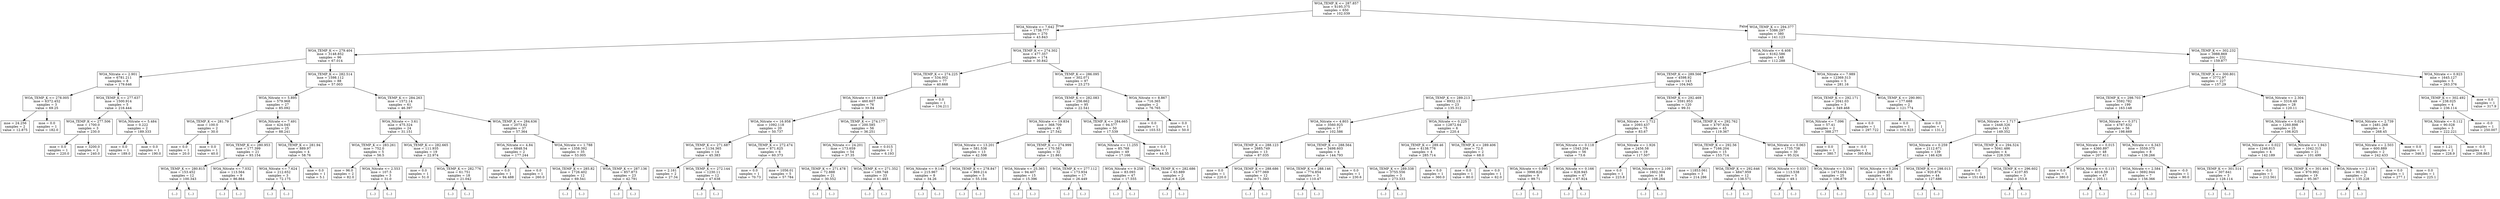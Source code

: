 digraph Tree {
node [shape=box] ;
0 [label="WOA_TEMP_K <= 287.857\nmse = 6195.375\nsamples = 650\nvalue = 102.039"] ;
1 [label="WOA_Nitrate <= 7.642\nmse = 1738.777\nsamples = 270\nvalue = 43.843"] ;
0 -> 1 [labeldistance=2.5, labelangle=45, headlabel="True"] ;
2 [label="WOA_TEMP_K <= 279.404\nmse = 3148.852\nsamples = 96\nvalue = 67.014"] ;
1 -> 2 ;
3 [label="WOA_Nitrate <= 2.901\nmse = 6781.211\nsamples = 8\nvalue = 179.646"] ;
2 -> 3 ;
4 [label="WOA_TEMP_K <= 278.005\nmse = 6372.452\nsamples = 3\nvalue = 69.25"] ;
3 -> 4 ;
5 [label="mse = 24.256\nsamples = 2\nvalue = 12.875"] ;
4 -> 5 ;
6 [label="mse = 0.0\nsamples = 1\nvalue = 182.0"] ;
4 -> 6 ;
7 [label="WOA_TEMP_K <= 277.637\nmse = 1500.914\nsamples = 5\nvalue = 216.444"] ;
3 -> 7 ;
8 [label="WOA_TEMP_K <= 277.506\nmse = 1700.0\nsamples = 3\nvalue = 230.0"] ;
7 -> 8 ;
9 [label="mse = 0.0\nsamples = 1\nvalue = 220.0"] ;
8 -> 9 ;
10 [label="mse = 3200.0\nsamples = 2\nvalue = 240.0"] ;
8 -> 10 ;
11 [label="WOA_Nitrate <= 5.484\nmse = 0.222\nsamples = 2\nvalue = 189.333"] ;
7 -> 11 ;
12 [label="mse = 0.0\nsamples = 1\nvalue = 189.0"] ;
11 -> 12 ;
13 [label="mse = 0.0\nsamples = 1\nvalue = 190.0"] ;
11 -> 13 ;
14 [label="WOA_TEMP_K <= 282.514\nmse = 1598.112\nsamples = 88\nvalue = 57.003"] ;
2 -> 14 ;
15 [label="WOA_Nitrate <= 5.895\nmse = 579.968\nsamples = 27\nvalue = 85.092"] ;
14 -> 15 ;
16 [label="WOA_TEMP_K <= 281.79\nmse = 100.0\nsamples = 2\nvalue = 30.0"] ;
15 -> 16 ;
17 [label="mse = 0.0\nsamples = 1\nvalue = 20.0"] ;
16 -> 17 ;
18 [label="mse = 0.0\nsamples = 1\nvalue = 40.0"] ;
16 -> 18 ;
19 [label="WOA_Nitrate <= 7.491\nmse = 424.045\nsamples = 25\nvalue = 88.241"] ;
15 -> 19 ;
20 [label="WOA_TEMP_K <= 280.953\nmse = 177.399\nsamples = 21\nvalue = 93.154"] ;
19 -> 20 ;
21 [label="WOA_TEMP_K <= 280.815\nmse = 153.452\nsamples = 12\nvalue = 100.343"] ;
20 -> 21 ;
22 [label="(...)"] ;
21 -> 22 ;
37 [label="(...)"] ;
21 -> 37 ;
38 [label="WOA_Nitrate <= 7.032\nmse = 113.564\nsamples = 9\nvalue = 86.864"] ;
20 -> 38 ;
39 [label="(...)"] ;
38 -> 39 ;
46 [label="(...)"] ;
38 -> 46 ;
47 [label="WOA_TEMP_K <= 281.94\nmse = 889.97\nsamples = 4\nvalue = 58.76"] ;
19 -> 47 ;
48 [label="WOA_Nitrate <= 7.624\nmse = 212.652\nsamples = 3\nvalue = 72.175"] ;
47 -> 48 ;
49 [label="(...)"] ;
48 -> 49 ;
52 [label="(...)"] ;
48 -> 52 ;
53 [label="mse = 0.0\nsamples = 1\nvalue = 5.1"] ;
47 -> 53 ;
54 [label="WOA_TEMP_K <= 284.263\nmse = 1572.14\nsamples = 61\nvalue = 46.397"] ;
14 -> 54 ;
55 [label="WOA_Nitrate <= 3.61\nmse = 475.324\nsamples = 24\nvalue = 31.151"] ;
54 -> 55 ;
56 [label="WOA_TEMP_K <= 283.261\nmse = 752.0\nsamples = 5\nvalue = 56.5"] ;
55 -> 56 ;
57 [label="mse = 96.0\nsamples = 2\nvalue = 82.0"] ;
56 -> 57 ;
58 [label="WOA_Nitrate <= 2.553\nmse = 107.5\nsamples = 3\nvalue = 31.0"] ;
56 -> 58 ;
59 [label="(...)"] ;
58 -> 59 ;
60 [label="(...)"] ;
58 -> 60 ;
61 [label="WOA_TEMP_K <= 282.665\nmse = 111.935\nsamples = 19\nvalue = 22.974"] ;
55 -> 61 ;
62 [label="mse = 0.0\nsamples = 1\nvalue = 51.0"] ;
61 -> 62 ;
63 [label="WOA_TEMP_K <= 282.776\nmse = 61.751\nsamples = 18\nvalue = 21.042"] ;
61 -> 63 ;
64 [label="(...)"] ;
63 -> 64 ;
65 [label="(...)"] ;
63 -> 65 ;
78 [label="WOA_TEMP_K <= 284.636\nmse = 2073.62\nsamples = 37\nvalue = 57.364"] ;
54 -> 78 ;
79 [label="WOA_Nitrate <= 4.84\nmse = 6848.54\nsamples = 2\nvalue = 177.244"] ;
78 -> 79 ;
80 [label="mse = 0.0\nsamples = 1\nvalue = 94.488"] ;
79 -> 80 ;
81 [label="mse = 0.0\nsamples = 1\nvalue = 260.0"] ;
79 -> 81 ;
82 [label="WOA_Nitrate <= 1.788\nmse = 1358.392\nsamples = 35\nvalue = 53.005"] ;
78 -> 82 ;
83 [label="WOA_TEMP_K <= 285.82\nmse = 1726.402\nsamples = 12\nvalue = 69.541"] ;
82 -> 83 ;
84 [label="(...)"] ;
83 -> 84 ;
89 [label="(...)"] ;
83 -> 89 ;
102 [label="WOA_TEMP_K <= 287.136\nmse = 857.873\nsamples = 23\nvalue = 42.791"] ;
82 -> 102 ;
103 [label="(...)"] ;
102 -> 103 ;
126 [label="(...)"] ;
102 -> 126 ;
133 [label="WOA_TEMP_K <= 274.302\nmse = 477.357\nsamples = 174\nvalue = 30.842"] ;
1 -> 133 ;
134 [label="WOA_TEMP_K <= 274.225\nmse = 534.002\nsamples = 77\nvalue = 40.668"] ;
133 -> 134 ;
135 [label="WOA_Nitrate <= 18.449\nmse = 460.607\nsamples = 76\nvalue = 39.84"] ;
134 -> 135 ;
136 [label="WOA_Nitrate <= 16.958\nmse = 1092.118\nsamples = 20\nvalue = 50.737"] ;
135 -> 136 ;
137 [label="WOA_TEMP_K <= 271.687\nmse = 1134.365\nsamples = 14\nvalue = 45.383"] ;
136 -> 137 ;
138 [label="mse = 2.161\nsamples = 2\nvalue = 27.34"] ;
137 -> 138 ;
139 [label="WOA_TEMP_K <= 272.144\nmse = 1230.11\nsamples = 12\nvalue = 47.638"] ;
137 -> 139 ;
140 [label="(...)"] ;
139 -> 140 ;
141 [label="(...)"] ;
139 -> 141 ;
144 [label="WOA_TEMP_K <= 272.474\nmse = 871.625\nsamples = 6\nvalue = 60.373"] ;
136 -> 144 ;
145 [label="mse = 0.0\nsamples = 1\nvalue = 70.73"] ;
144 -> 145 ;
146 [label="mse = 1056.01\nsamples = 5\nvalue = 57.784"] ;
144 -> 146 ;
147 [label="WOA_TEMP_K <= 274.177\nmse = 200.585\nsamples = 56\nvalue = 36.251"] ;
135 -> 147 ;
148 [label="WOA_Nitrate <= 24.201\nmse = 173.659\nsamples = 54\nvalue = 37.35"] ;
147 -> 148 ;
149 [label="WOA_TEMP_K <= 271.478\nmse = 72.888\nsamples = 21\nvalue = 30.552"] ;
148 -> 149 ;
150 [label="(...)"] ;
149 -> 150 ;
151 [label="(...)"] ;
149 -> 151 ;
176 [label="WOA_TEMP_K <= 271.352\nmse = 189.748\nsamples = 33\nvalue = 41.483"] ;
148 -> 176 ;
177 [label="(...)"] ;
176 -> 177 ;
180 [label="(...)"] ;
176 -> 180 ;
227 [label="mse = 0.015\nsamples = 2\nvalue = 6.193"] ;
147 -> 227 ;
228 [label="mse = 0.0\nsamples = 1\nvalue = 134.211"] ;
134 -> 228 ;
229 [label="WOA_TEMP_K <= 286.095\nmse = 302.071\nsamples = 97\nvalue = 23.273"] ;
133 -> 229 ;
230 [label="WOA_TEMP_K <= 282.083\nmse = 256.662\nsamples = 95\nvalue = 22.541"] ;
229 -> 230 ;
231 [label="WOA_Nitrate <= 19.834\nmse = 368.709\nsamples = 45\nvalue = 27.542"] ;
230 -> 231 ;
232 [label="WOA_Nitrate <= 13.201\nmse = 581.538\nsamples = 13\nvalue = 42.598"] ;
231 -> 232 ;
233 [label="WOA_Nitrate <= 9.141\nmse = 215.967\nsamples = 8\nvalue = 34.26"] ;
232 -> 233 ;
234 [label="(...)"] ;
233 -> 234 ;
239 [label="(...)"] ;
233 -> 239 ;
248 [label="WOA_TEMP_K <= 278.847\nmse = 869.214\nsamples = 5\nvalue = 55.104"] ;
232 -> 248 ;
249 [label="(...)"] ;
248 -> 249 ;
254 [label="(...)"] ;
248 -> 254 ;
257 [label="WOA_TEMP_K <= 274.999\nmse = 170.583\nsamples = 32\nvalue = 21.861"] ;
231 -> 257 ;
258 [label="WOA_Nitrate <= 25.365\nmse = 94.407\nsamples = 15\nvalue = 15.396"] ;
257 -> 258 ;
259 [label="(...)"] ;
258 -> 259 ;
280 [label="(...)"] ;
258 -> 280 ;
283 [label="WOA_TEMP_K <= 277.112\nmse = 173.934\nsamples = 17\nvalue = 26.449"] ;
257 -> 283 ;
284 [label="(...)"] ;
283 -> 284 ;
303 [label="(...)"] ;
283 -> 303 ;
316 [label="WOA_TEMP_K <= 284.665\nmse = 94.577\nsamples = 50\nvalue = 17.539"] ;
230 -> 316 ;
317 [label="WOA_Nitrate <= 11.255\nmse = 85.768\nsamples = 49\nvalue = 17.166"] ;
316 -> 317 ;
318 [label="WOA_Nitrate <= 9.258\nmse = 83.093\nsamples = 47\nvalue = 17.555"] ;
317 -> 318 ;
319 [label="(...)"] ;
318 -> 319 ;
348 [label="(...)"] ;
318 -> 348 ;
353 [label="WOA_TEMP_K <= 282.686\nmse = 63.889\nsamples = 2\nvalue = 8.226"] ;
317 -> 353 ;
354 [label="(...)"] ;
353 -> 354 ;
355 [label="(...)"] ;
353 -> 355 ;
356 [label="mse = 0.0\nsamples = 1\nvalue = 44.35"] ;
316 -> 356 ;
357 [label="WOA_Nitrate <= 8.867\nmse = 716.365\nsamples = 2\nvalue = 76.765"] ;
229 -> 357 ;
358 [label="mse = 0.0\nsamples = 1\nvalue = 103.53"] ;
357 -> 358 ;
359 [label="mse = 0.0\nsamples = 1\nvalue = 50.0"] ;
357 -> 359 ;
360 [label="WOA_TEMP_K <= 294.377\nmse = 5386.297\nsamples = 380\nvalue = 141.123"] ;
0 -> 360 [labeldistance=2.5, labelangle=-45, headlabel="False"] ;
361 [label="WOA_Nitrate <= 6.408\nmse = 6162.586\nsamples = 148\nvalue = 112.288"] ;
360 -> 361 ;
362 [label="WOA_TEMP_K <= 289.566\nmse = 4598.92\nsamples = 143\nvalue = 104.945"] ;
361 -> 362 ;
363 [label="WOA_TEMP_K <= 289.213\nmse = 8932.13\nsamples = 23\nvalue = 135.312"] ;
362 -> 363 ;
364 [label="WOA_Nitrate <= 4.803\nmse = 3560.925\nsamples = 17\nvalue = 102.586"] ;
363 -> 364 ;
365 [label="WOA_TEMP_K <= 288.123\nmse = 2685.749\nsamples = 13\nvalue = 87.035"] ;
364 -> 365 ;
366 [label="mse = 0.0\nsamples = 1\nvalue = 220.0"] ;
365 -> 366 ;
367 [label="WOA_TEMP_K <= 288.686\nmse = 677.069\nsamples = 12\nvalue = 71.393"] ;
365 -> 367 ;
368 [label="(...)"] ;
367 -> 368 ;
377 [label="(...)"] ;
367 -> 377 ;
388 [label="WOA_TEMP_K <= 288.564\nmse = 3498.603\nsamples = 4\nvalue = 144.793"] ;
364 -> 388 ;
389 [label="WOA_TEMP_K <= 288.146\nmse = 774.854\nsamples = 3\nvalue = 110.47"] ;
388 -> 389 ;
390 [label="(...)"] ;
389 -> 390 ;
393 [label="(...)"] ;
389 -> 393 ;
394 [label="mse = 0.0\nsamples = 1\nvalue = 230.6"] ;
388 -> 394 ;
395 [label="WOA_Nitrate <= 0.225\nmse = 12872.64\nsamples = 6\nvalue = 220.4"] ;
363 -> 395 ;
396 [label="WOA_TEMP_K <= 289.46\nmse = 4138.776\nsamples = 4\nvalue = 285.714"] ;
395 -> 396 ;
397 [label="WOA_TEMP_K <= 289.338\nmse = 3755.556\nsamples = 3\nvalue = 273.333"] ;
396 -> 397 ;
398 [label="(...)"] ;
397 -> 398 ;
399 [label="(...)"] ;
397 -> 399 ;
400 [label="mse = 0.0\nsamples = 1\nvalue = 360.0"] ;
396 -> 400 ;
401 [label="WOA_TEMP_K <= 289.406\nmse = 72.0\nsamples = 2\nvalue = 68.0"] ;
395 -> 401 ;
402 [label="mse = 0.0\nsamples = 1\nvalue = 80.0"] ;
401 -> 402 ;
403 [label="mse = 0.0\nsamples = 1\nvalue = 62.0"] ;
401 -> 403 ;
404 [label="WOA_TEMP_K <= 292.469\nmse = 3591.953\nsamples = 120\nvalue = 99.31"] ;
362 -> 404 ;
405 [label="WOA_Nitrate <= 1.712\nmse = 2093.437\nsamples = 75\nvalue = 83.67"] ;
404 -> 405 ;
406 [label="WOA_Nitrate <= 0.118\nmse = 1543.204\nsamples = 56\nvalue = 73.6"] ;
405 -> 406 ;
407 [label="WOA_Nitrate <= 0.095\nmse = 3998.826\nsamples = 9\nvalue = 99.71"] ;
406 -> 407 ;
408 [label="(...)"] ;
407 -> 408 ;
419 [label="(...)"] ;
407 -> 419 ;
420 [label="WOA_Nitrate <= 0.166\nmse = 828.945\nsamples = 47\nvalue = 67.924"] ;
406 -> 420 ;
421 [label="(...)"] ;
420 -> 421 ;
432 [label="(...)"] ;
420 -> 432 ;
499 [label="WOA_Nitrate <= 1.926\nmse = 2456.58\nsamples = 19\nvalue = 117.507"] ;
405 -> 499 ;
500 [label="mse = 0.0\nsamples = 1\nvalue = 223.8"] ;
499 -> 500 ;
501 [label="WOA_Nitrate <= 2.109\nmse = 1602.304\nsamples = 18\nvalue = 108.264"] ;
499 -> 501 ;
502 [label="(...)"] ;
501 -> 502 ;
503 [label="(...)"] ;
501 -> 503 ;
534 [label="WOA_TEMP_K <= 292.762\nmse = 4797.634\nsamples = 45\nvalue = 119.367"] ;
404 -> 534 ;
535 [label="WOA_TEMP_K <= 292.56\nmse = 7166.204\nsamples = 15\nvalue = 153.714"] ;
534 -> 535 ;
536 [label="mse = 11853.061\nsamples = 3\nvalue = 214.286"] ;
535 -> 536 ;
537 [label="WOA_TEMP_K <= 292.646\nmse = 4847.959\nsamples = 12\nvalue = 138.571"] ;
535 -> 537 ;
538 [label="(...)"] ;
537 -> 538 ;
539 [label="(...)"] ;
537 -> 539 ;
544 [label="WOA_Nitrate <= 0.063\nmse = 1735.738\nsamples = 30\nvalue = 95.324"] ;
534 -> 544 ;
545 [label="WOA_Nitrate <= 0.033\nmse = 113.538\nsamples = 5\nvalue = 49.1"] ;
544 -> 545 ;
546 [label="(...)"] ;
545 -> 546 ;
549 [label="(...)"] ;
545 -> 549 ;
550 [label="WOA_Nitrate <= 3.334\nmse = 1473.604\nsamples = 25\nvalue = 106.879"] ;
544 -> 550 ;
551 [label="(...)"] ;
550 -> 551 ;
592 [label="(...)"] ;
550 -> 592 ;
593 [label="WOA_Nitrate <= 7.989\nmse = 12369.313\nsamples = 5\nvalue = 281.16"] ;
361 -> 593 ;
594 [label="WOA_TEMP_K <= 292.171\nmse = 2041.03\nsamples = 3\nvalue = 349.468"] ;
593 -> 594 ;
595 [label="WOA_Nitrate <= 7.096\nmse = 57.41\nsamples = 2\nvalue = 388.277"] ;
594 -> 595 ;
596 [label="mse = 0.0\nsamples = 1\nvalue = 380.7"] ;
595 -> 596 ;
597 [label="mse = -0.0\nsamples = 1\nvalue = 395.854"] ;
595 -> 597 ;
598 [label="mse = 0.0\nsamples = 1\nvalue = 297.722"] ;
594 -> 598 ;
599 [label="WOA_TEMP_K <= 290.991\nmse = 177.688\nsamples = 2\nvalue = 121.774"] ;
593 -> 599 ;
600 [label="mse = 0.0\nsamples = 1\nvalue = 102.923"] ;
599 -> 600 ;
601 [label="mse = 0.0\nsamples = 1\nvalue = 131.2"] ;
599 -> 601 ;
602 [label="WOA_TEMP_K <= 302.232\nmse = 3988.869\nsamples = 232\nvalue = 159.877"] ;
360 -> 602 ;
603 [label="WOA_TEMP_K <= 300.801\nmse = 3772.97\nsamples = 227\nvalue = 157.29"] ;
602 -> 603 ;
604 [label="WOA_TEMP_K <= 298.703\nmse = 3592.782\nsamples = 199\nvalue = 163.148"] ;
603 -> 604 ;
605 [label="WOA_Nitrate <= 1.717\nmse = 2448.326\nsamples = 143\nvalue = 149.352"] ;
604 -> 605 ;
606 [label="WOA_Nitrate <= 0.259\nmse = 2112.671\nsamples = 139\nvalue = 146.426"] ;
605 -> 606 ;
607 [label="WOA_Nitrate <= 0.204\nmse = 2409.433\nsamples = 95\nvalue = 154.494"] ;
606 -> 607 ;
608 [label="(...)"] ;
607 -> 608 ;
739 [label="(...)"] ;
607 -> 739 ;
742 [label="WOA_TEMP_K <= 298.013\nmse = 920.874\nsamples = 44\nvalue = 127.686"] ;
606 -> 742 ;
743 [label="(...)"] ;
742 -> 743 ;
798 [label="(...)"] ;
742 -> 798 ;
813 [label="WOA_TEMP_K <= 294.524\nmse = 5041.486\nsamples = 4\nvalue = 228.336"] ;
605 -> 813 ;
814 [label="mse = 0.0\nsamples = 1\nvalue = 151.643"] ;
813 -> 814 ;
815 [label="WOA_TEMP_K <= 296.602\nmse = 4107.85\nsamples = 3\nvalue = 253.9"] ;
813 -> 815 ;
816 [label="(...)"] ;
815 -> 816 ;
819 [label="(...)"] ;
815 -> 819 ;
820 [label="WOA_Nitrate <= 0.371\nmse = 4787.632\nsamples = 56\nvalue = 198.669"] ;
604 -> 820 ;
821 [label="WOA_Nitrate <= 0.015\nmse = 4360.897\nsamples = 48\nvalue = 207.411"] ;
820 -> 821 ;
822 [label="mse = 0.0\nsamples = 1\nvalue = 380.0"] ;
821 -> 822 ;
823 [label="WOA_Nitrate <= 0.115\nmse = 4016.59\nsamples = 47\nvalue = 205.11"] ;
821 -> 823 ;
824 [label="(...)"] ;
823 -> 824 ;
849 [label="(...)"] ;
823 -> 849 ;
872 [label="WOA_Nitrate <= 6.343\nmse = 3559.375\nsamples = 8\nvalue = 138.266"] ;
820 -> 872 ;
873 [label="WOA_Nitrate <= 2.584\nmse = 3692.944\nsamples = 7\nvalue = 156.366"] ;
872 -> 873 ;
874 [label="(...)"] ;
873 -> 874 ;
883 [label="(...)"] ;
873 -> 883 ;
886 [label="mse = -0.0\nsamples = 1\nvalue = 90.0"] ;
872 -> 886 ;
887 [label="WOA_Nitrate <= 2.304\nmse = 3316.49\nsamples = 28\nvalue = 120.11"] ;
603 -> 887 ;
888 [label="WOA_Nitrate <= 0.024\nmse = 1260.898\nsamples = 25\nvalue = 106.925"] ;
887 -> 888 ;
889 [label="WOA_Nitrate <= 0.022\nmse = 1246.815\nsamples = 4\nvalue = 142.189"] ;
888 -> 889 ;
890 [label="WOA_TEMP_K <= 301.514\nmse = 307.641\nsamples = 3\nvalue = 128.114"] ;
889 -> 890 ;
891 [label="(...)"] ;
890 -> 891 ;
892 [label="(...)"] ;
890 -> 892 ;
895 [label="mse = -0.0\nsamples = 1\nvalue = 212.561"] ;
889 -> 895 ;
896 [label="WOA_Nitrate <= 1.943\nmse = 1042.315\nsamples = 21\nvalue = 101.499"] ;
888 -> 896 ;
897 [label="WOA_TEMP_K <= 301.404\nmse = 970.992\nsamples = 19\nvalue = 95.367"] ;
896 -> 897 ;
898 [label="(...)"] ;
897 -> 898 ;
907 [label="(...)"] ;
897 -> 907 ;
932 [label="WOA_Nitrate <= 2.116\nmse = 90.126\nsamples = 2\nvalue = 135.228"] ;
896 -> 932 ;
933 [label="(...)"] ;
932 -> 933 ;
934 [label="(...)"] ;
932 -> 934 ;
935 [label="WOA_Nitrate <= 2.739\nmse = 2481.268\nsamples = 3\nvalue = 268.45"] ;
887 -> 935 ;
936 [label="WOA_Nitrate <= 2.503\nmse = 600.889\nsamples = 2\nvalue = 242.433"] ;
935 -> 936 ;
937 [label="mse = 0.0\nsamples = 1\nvalue = 277.1"] ;
936 -> 937 ;
938 [label="mse = 0.0\nsamples = 1\nvalue = 225.1"] ;
936 -> 938 ;
939 [label="mse = 0.0\nsamples = 1\nvalue = 346.5"] ;
935 -> 939 ;
940 [label="WOA_Nitrate <= 0.923\nmse = 1645.127\nsamples = 5\nvalue = 263.376"] ;
602 -> 940 ;
941 [label="WOA_TEMP_K <= 302.492\nmse = 238.025\nsamples = 4\nvalue = 236.114"] ;
940 -> 941 ;
942 [label="WOA_Nitrate <= 0.112\nmse = 90.028\nsamples = 3\nvalue = 222.221"] ;
941 -> 942 ;
943 [label="mse = 1.21\nsamples = 2\nvalue = 228.9"] ;
942 -> 943 ;
944 [label="mse = -0.0\nsamples = 1\nvalue = 208.863"] ;
942 -> 944 ;
945 [label="mse = -0.0\nsamples = 1\nvalue = 250.007"] ;
941 -> 945 ;
946 [label="mse = 0.0\nsamples = 1\nvalue = 317.9"] ;
940 -> 946 ;
}